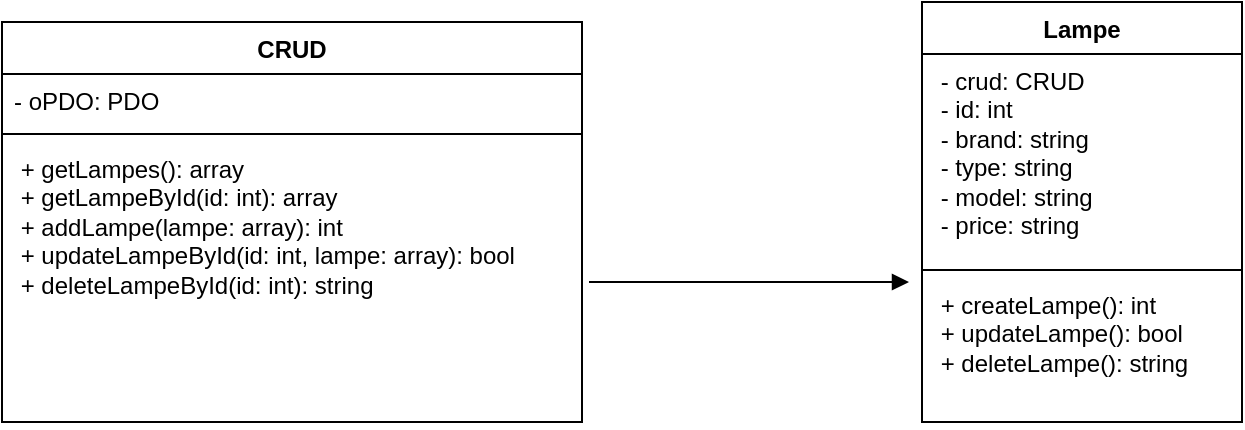 <mxfile version="21.8.2" type="github">
  <diagram name="Page-1" id="IuPxlGtBP7tdRbNHVU8b">
    <mxGraphModel dx="1434" dy="816" grid="1" gridSize="10" guides="1" tooltips="1" connect="1" arrows="1" fold="1" page="1" pageScale="1" pageWidth="827" pageHeight="1169" math="0" shadow="0">
      <root>
        <mxCell id="0" />
        <mxCell id="1" parent="0" />
        <mxCell id="t7HWq3XmPDpqdUJPgYPU-1" value="CRUD" style="swimlane;fontStyle=1;align=center;verticalAlign=top;childLayout=stackLayout;horizontal=1;startSize=26;horizontalStack=0;resizeParent=1;resizeParentMax=0;resizeLast=0;collapsible=1;marginBottom=0;whiteSpace=wrap;html=1;" parent="1" vertex="1">
          <mxGeometry x="40" y="70" width="290" height="200" as="geometry" />
        </mxCell>
        <mxCell id="t7HWq3XmPDpqdUJPgYPU-2" value="- oPDO: PDO" style="text;strokeColor=none;fillColor=none;align=left;verticalAlign=top;spacingLeft=4;spacingRight=4;overflow=hidden;rotatable=0;points=[[0,0.5],[1,0.5]];portConstraint=eastwest;whiteSpace=wrap;html=1;" parent="t7HWq3XmPDpqdUJPgYPU-1" vertex="1">
          <mxGeometry y="26" width="290" height="26" as="geometry" />
        </mxCell>
        <mxCell id="t7HWq3XmPDpqdUJPgYPU-3" value="" style="line;strokeWidth=1;fillColor=none;align=left;verticalAlign=middle;spacingTop=-1;spacingLeft=3;spacingRight=3;rotatable=0;labelPosition=right;points=[];portConstraint=eastwest;strokeColor=inherit;" parent="t7HWq3XmPDpqdUJPgYPU-1" vertex="1">
          <mxGeometry y="52" width="290" height="8" as="geometry" />
        </mxCell>
        <mxCell id="t7HWq3XmPDpqdUJPgYPU-4" value="&amp;nbsp;+ getLampes(): array &lt;br&gt;&amp;nbsp;+ getLampeById(id: int): array&amp;nbsp;&lt;br&gt;&amp;nbsp;+ addLampe(lampe: array): int&amp;nbsp;&lt;br&gt;&amp;nbsp;+ updateLampeById(id: int, lampe: array): bool&amp;nbsp;&lt;br&gt;&amp;nbsp;+ deleteLampeById(id: int):&amp;nbsp;string " style="text;strokeColor=none;fillColor=none;align=left;verticalAlign=top;spacingLeft=4;spacingRight=4;overflow=hidden;rotatable=0;points=[[0,0.5],[1,0.5]];portConstraint=eastwest;whiteSpace=wrap;html=1;" parent="t7HWq3XmPDpqdUJPgYPU-1" vertex="1">
          <mxGeometry y="60" width="290" height="140" as="geometry" />
        </mxCell>
        <mxCell id="t7HWq3XmPDpqdUJPgYPU-5" value="Lampe" style="swimlane;fontStyle=1;align=center;verticalAlign=top;childLayout=stackLayout;horizontal=1;startSize=26;horizontalStack=0;resizeParent=1;resizeParentMax=0;resizeLast=0;collapsible=1;marginBottom=0;whiteSpace=wrap;html=1;" parent="1" vertex="1">
          <mxGeometry x="500" y="60" width="160" height="210" as="geometry" />
        </mxCell>
        <mxCell id="t7HWq3XmPDpqdUJPgYPU-6" value="&amp;nbsp;- crud: CRUD&amp;nbsp;&lt;br&gt;&amp;nbsp;- id: int&amp;nbsp;&lt;br&gt;&amp;nbsp;- brand: string&amp;nbsp;&lt;br&gt;&amp;nbsp;- type: string&amp;nbsp;&lt;br&gt;&amp;nbsp;- model: string&amp;nbsp;&lt;br&gt;&amp;nbsp;- price: string " style="text;strokeColor=none;fillColor=none;align=left;verticalAlign=top;spacingLeft=4;spacingRight=4;overflow=hidden;rotatable=0;points=[[0,0.5],[1,0.5]];portConstraint=eastwest;whiteSpace=wrap;html=1;" parent="t7HWq3XmPDpqdUJPgYPU-5" vertex="1">
          <mxGeometry y="26" width="160" height="104" as="geometry" />
        </mxCell>
        <mxCell id="t7HWq3XmPDpqdUJPgYPU-7" value="" style="line;strokeWidth=1;fillColor=none;align=left;verticalAlign=middle;spacingTop=-1;spacingLeft=3;spacingRight=3;rotatable=0;labelPosition=right;points=[];portConstraint=eastwest;strokeColor=inherit;" parent="t7HWq3XmPDpqdUJPgYPU-5" vertex="1">
          <mxGeometry y="130" width="160" height="8" as="geometry" />
        </mxCell>
        <mxCell id="t7HWq3XmPDpqdUJPgYPU-8" value="&amp;nbsp;+ createLampe(): int&lt;br&gt;&amp;nbsp;+ updateLampe(): bool&amp;nbsp;&lt;br&gt;&amp;nbsp;+ deleteLampe(): string " style="text;strokeColor=none;fillColor=none;align=left;verticalAlign=top;spacingLeft=4;spacingRight=4;overflow=hidden;rotatable=0;points=[[0,0.5],[1,0.5]];portConstraint=eastwest;whiteSpace=wrap;html=1;" parent="t7HWq3XmPDpqdUJPgYPU-5" vertex="1">
          <mxGeometry y="138" width="160" height="72" as="geometry" />
        </mxCell>
        <mxCell id="t7HWq3XmPDpqdUJPgYPU-9" value="" style="html=1;verticalAlign=bottom;labelBackgroundColor=none;endArrow=block;endFill=1;rounded=0;" parent="1" edge="1">
          <mxGeometry width="160" relative="1" as="geometry">
            <mxPoint x="333.5" y="200" as="sourcePoint" />
            <mxPoint x="493.5" y="200" as="targetPoint" />
          </mxGeometry>
        </mxCell>
      </root>
    </mxGraphModel>
  </diagram>
</mxfile>
